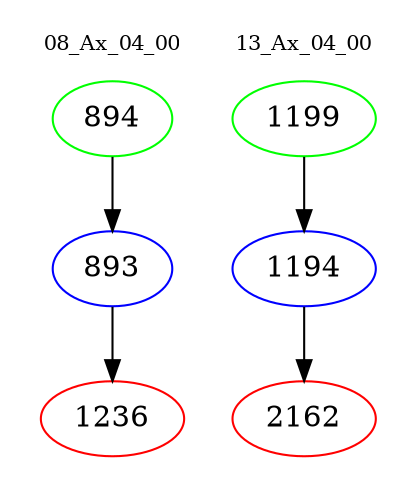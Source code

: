 digraph{
subgraph cluster_0 {
color = white
label = "08_Ax_04_00";
fontsize=10;
T0_894 [label="894", color="green"]
T0_894 -> T0_893 [color="black"]
T0_893 [label="893", color="blue"]
T0_893 -> T0_1236 [color="black"]
T0_1236 [label="1236", color="red"]
}
subgraph cluster_1 {
color = white
label = "13_Ax_04_00";
fontsize=10;
T1_1199 [label="1199", color="green"]
T1_1199 -> T1_1194 [color="black"]
T1_1194 [label="1194", color="blue"]
T1_1194 -> T1_2162 [color="black"]
T1_2162 [label="2162", color="red"]
}
}
